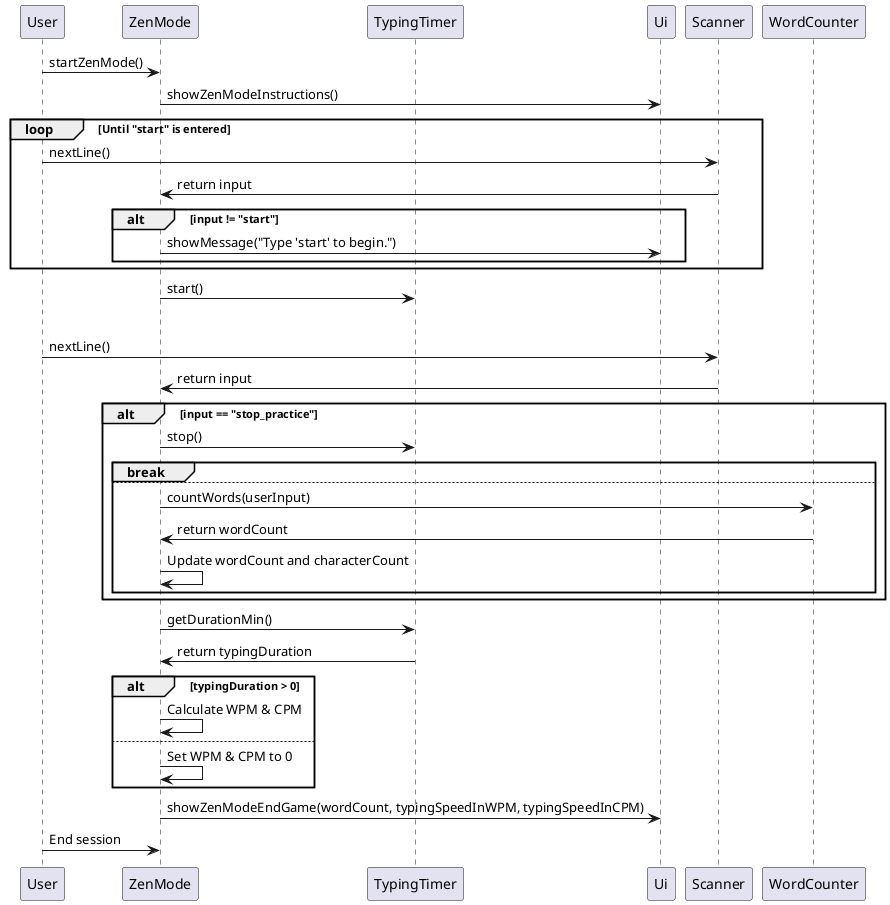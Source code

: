@startuml

participant User
participant ZenMode
participant TypingTimer
participant Ui
participant Scanner
participant WordCounter

User -> ZenMode: startZenMode()
ZenMode -> Ui: showZenModeInstructions()

loop Until "start" is entered
    User -> Scanner: nextLine()
    Scanner -> ZenMode: return input
    alt input != "start"
        ZenMode -> Ui: showMessage("Type 'start' to begin.")
    end
end

ZenMode -> TypingTimer: start()

loop While user types
    User -> Scanner: nextLine()
    Scanner -> ZenMode: return input
    alt input == "stop_practice"
        ZenMode -> TypingTimer: stop()
        break
    else
        ZenMode -> WordCounter: countWords(userInput)
        WordCounter -> ZenMode: return wordCount
        ZenMode -> ZenMode: Update wordCount and characterCount
    end
end

ZenMode -> TypingTimer: getDurationMin()
TypingTimer -> ZenMode: return typingDuration

alt typingDuration > 0
    ZenMode -> ZenMode: Calculate WPM & CPM
else
    ZenMode -> ZenMode: Set WPM & CPM to 0
end

ZenMode -> Ui: showZenModeEndGame(wordCount, typingSpeedInWPM, typingSpeedInCPM)
User -> ZenMode: End session

@enduml
